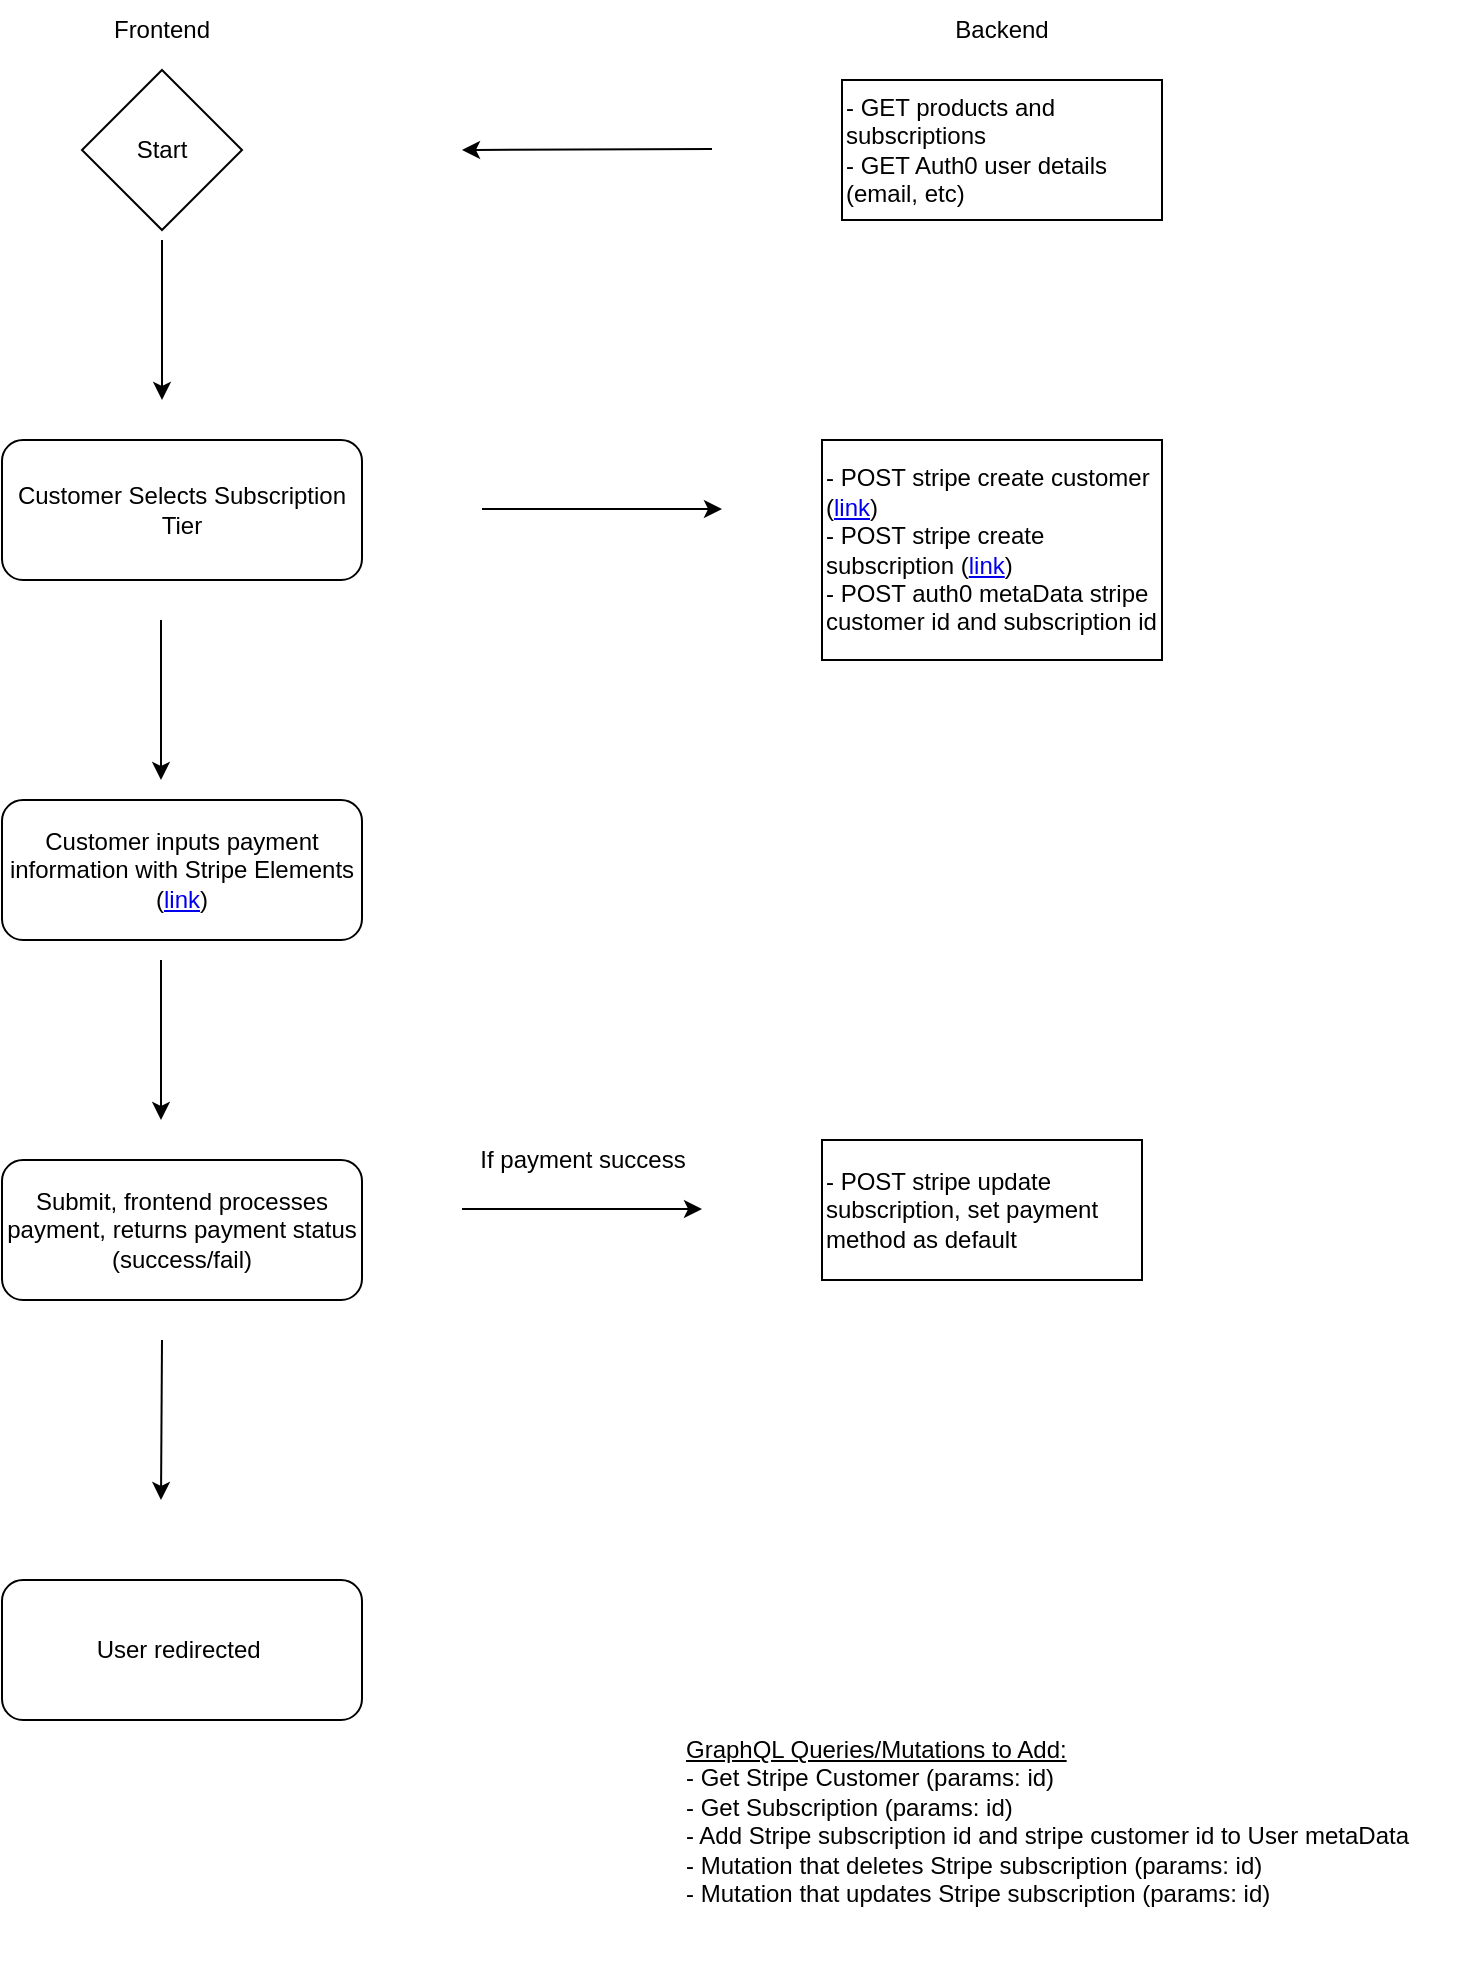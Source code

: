 <mxfile version="15.6.8" type="github">
  <diagram id="k9Tgjp4dmYxLEBInx6mJ" name="Page-1">
    <mxGraphModel dx="1222" dy="1128" grid="1" gridSize="10" guides="1" tooltips="1" connect="1" arrows="1" fold="1" page="1" pageScale="1" pageWidth="850" pageHeight="1100" math="0" shadow="0">
      <root>
        <mxCell id="0" />
        <mxCell id="1" parent="0" />
        <mxCell id="89d_ULkY5AayZMforbNU-1" value="Customer Selects Subscription Tier" style="rounded=1;whiteSpace=wrap;html=1;" vertex="1" parent="1">
          <mxGeometry x="60" y="230" width="180" height="70" as="geometry" />
        </mxCell>
        <mxCell id="89d_ULkY5AayZMforbNU-2" value="" style="endArrow=classic;html=1;rounded=0;" edge="1" parent="1">
          <mxGeometry width="50" height="50" relative="1" as="geometry">
            <mxPoint x="140" y="130" as="sourcePoint" />
            <mxPoint x="140" y="210" as="targetPoint" />
          </mxGeometry>
        </mxCell>
        <mxCell id="89d_ULkY5AayZMforbNU-3" value="Frontend" style="text;html=1;strokeColor=none;fillColor=none;align=center;verticalAlign=middle;whiteSpace=wrap;rounded=0;" vertex="1" parent="1">
          <mxGeometry x="110" y="10" width="60" height="30" as="geometry" />
        </mxCell>
        <mxCell id="89d_ULkY5AayZMforbNU-4" value="Backend" style="text;html=1;strokeColor=none;fillColor=none;align=center;verticalAlign=middle;whiteSpace=wrap;rounded=0;" vertex="1" parent="1">
          <mxGeometry x="530" y="10" width="60" height="30" as="geometry" />
        </mxCell>
        <mxCell id="89d_ULkY5AayZMforbNU-5" value="- GET products and subscriptions&lt;br&gt;- GET Auth0 user details (email, etc)" style="rounded=0;whiteSpace=wrap;html=1;align=left;" vertex="1" parent="1">
          <mxGeometry x="480" y="50" width="160" height="70" as="geometry" />
        </mxCell>
        <mxCell id="89d_ULkY5AayZMforbNU-9" value="Start" style="rhombus;whiteSpace=wrap;html=1;" vertex="1" parent="1">
          <mxGeometry x="100" y="45" width="80" height="80" as="geometry" />
        </mxCell>
        <mxCell id="89d_ULkY5AayZMforbNU-11" value="- POST stripe create customer (&lt;span style=&quot;text-align: center&quot;&gt;&lt;a href=&quot;https://stripe.com/docs/api/customers&quot;&gt;link&lt;/a&gt;)&lt;/span&gt;&lt;br&gt;- POST stripe create subscription (&lt;a href=&quot;https://stripe.com/docs/api/subscriptions/object&quot;&gt;link&lt;/a&gt;)&lt;br&gt;- POST auth0 metaData stripe customer id and subscription id" style="rounded=0;whiteSpace=wrap;html=1;align=left;" vertex="1" parent="1">
          <mxGeometry x="470" y="230" width="170" height="110" as="geometry" />
        </mxCell>
        <mxCell id="89d_ULkY5AayZMforbNU-18" value="" style="endArrow=classic;html=1;rounded=0;" edge="1" parent="1">
          <mxGeometry width="50" height="50" relative="1" as="geometry">
            <mxPoint x="139.5" y="320" as="sourcePoint" />
            <mxPoint x="139.5" y="400" as="targetPoint" />
          </mxGeometry>
        </mxCell>
        <mxCell id="89d_ULkY5AayZMforbNU-19" value="Customer inputs payment information with Stripe Elements (&lt;a href=&quot;https://stripe.com/docs/payments/elements&quot;&gt;link&lt;/a&gt;)" style="rounded=1;whiteSpace=wrap;html=1;" vertex="1" parent="1">
          <mxGeometry x="60" y="410" width="180" height="70" as="geometry" />
        </mxCell>
        <mxCell id="89d_ULkY5AayZMforbNU-20" value="" style="endArrow=classic;html=1;rounded=0;" edge="1" parent="1">
          <mxGeometry width="50" height="50" relative="1" as="geometry">
            <mxPoint x="139.5" y="490" as="sourcePoint" />
            <mxPoint x="139.5" y="570" as="targetPoint" />
          </mxGeometry>
        </mxCell>
        <mxCell id="89d_ULkY5AayZMforbNU-21" value="Submit, frontend processes payment, returns payment status (success/fail)" style="rounded=1;whiteSpace=wrap;html=1;" vertex="1" parent="1">
          <mxGeometry x="60" y="590" width="180" height="70" as="geometry" />
        </mxCell>
        <mxCell id="89d_ULkY5AayZMforbNU-25" value="User redirected&amp;nbsp;" style="rounded=1;whiteSpace=wrap;html=1;" vertex="1" parent="1">
          <mxGeometry x="60" y="800" width="180" height="70" as="geometry" />
        </mxCell>
        <mxCell id="89d_ULkY5AayZMforbNU-28" value="&lt;div&gt;&lt;span&gt;&lt;u&gt;GraphQL Queries/Mutations to Add:&lt;/u&gt;&lt;/span&gt;&lt;/div&gt;&lt;div&gt;&lt;span&gt;- Get Stripe Customer (params: id)&lt;/span&gt;&lt;/div&gt;&lt;div&gt;&lt;span&gt;- Get Subscription (params: id)&lt;/span&gt;&lt;/div&gt;&lt;div&gt;&lt;span&gt;- Add Stripe subscription id and stripe customer id to User metaData&lt;/span&gt;&lt;/div&gt;&lt;div&gt;&lt;span&gt;- Mutation that deletes Stripe subscription&amp;nbsp;(params: id)&lt;br&gt;- Mutation that updates Stripe subscription (params: id)&lt;/span&gt;&lt;/div&gt;&lt;div&gt;&lt;span&gt;&lt;br&gt;&lt;br&gt;&lt;/span&gt;&lt;/div&gt;" style="text;html=1;strokeColor=none;fillColor=none;align=left;verticalAlign=middle;whiteSpace=wrap;rounded=0;" vertex="1" parent="1">
          <mxGeometry x="400" y="880" width="400" height="110" as="geometry" />
        </mxCell>
        <mxCell id="89d_ULkY5AayZMforbNU-30" value="- POST stripe update subscription, set payment method as default" style="rounded=0;whiteSpace=wrap;html=1;align=left;" vertex="1" parent="1">
          <mxGeometry x="470" y="580" width="160" height="70" as="geometry" />
        </mxCell>
        <mxCell id="89d_ULkY5AayZMforbNU-31" value="" style="endArrow=classic;html=1;rounded=0;" edge="1" parent="1">
          <mxGeometry width="50" height="50" relative="1" as="geometry">
            <mxPoint x="290" y="614.5" as="sourcePoint" />
            <mxPoint x="410" y="614.5" as="targetPoint" />
          </mxGeometry>
        </mxCell>
        <mxCell id="89d_ULkY5AayZMforbNU-35" value="" style="endArrow=classic;html=1;rounded=0;" edge="1" parent="1">
          <mxGeometry width="50" height="50" relative="1" as="geometry">
            <mxPoint x="300" y="264.5" as="sourcePoint" />
            <mxPoint x="420" y="264.5" as="targetPoint" />
          </mxGeometry>
        </mxCell>
        <mxCell id="89d_ULkY5AayZMforbNU-36" value="" style="endArrow=classic;html=1;rounded=0;" edge="1" parent="1">
          <mxGeometry width="50" height="50" relative="1" as="geometry">
            <mxPoint x="415" y="84.5" as="sourcePoint" />
            <mxPoint x="290" y="85" as="targetPoint" />
          </mxGeometry>
        </mxCell>
        <mxCell id="89d_ULkY5AayZMforbNU-41" value="" style="endArrow=classic;html=1;rounded=0;" edge="1" parent="1">
          <mxGeometry width="50" height="50" relative="1" as="geometry">
            <mxPoint x="140" y="680" as="sourcePoint" />
            <mxPoint x="139.5" y="760" as="targetPoint" />
          </mxGeometry>
        </mxCell>
        <mxCell id="89d_ULkY5AayZMforbNU-42" value="If payment success" style="text;html=1;align=center;verticalAlign=middle;resizable=0;points=[];autosize=1;strokeColor=none;fillColor=none;" vertex="1" parent="1">
          <mxGeometry x="290" y="580" width="120" height="20" as="geometry" />
        </mxCell>
      </root>
    </mxGraphModel>
  </diagram>
</mxfile>
